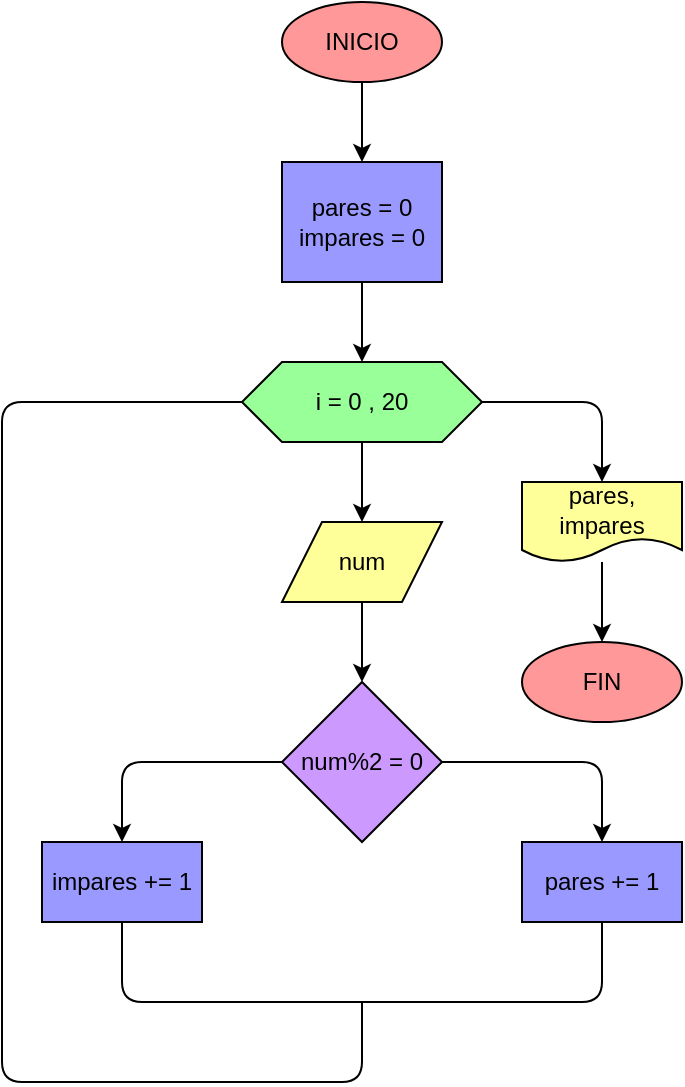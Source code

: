 <mxfile>
    <diagram id="jehgZmZmon2IVfbG1E8X" name="Página-1">
        <mxGraphModel dx="448" dy="356" grid="1" gridSize="10" guides="1" tooltips="1" connect="1" arrows="1" fold="1" page="1" pageScale="1" pageWidth="827" pageHeight="1169" math="0" shadow="0">
            <root>
                <mxCell id="0"/>
                <mxCell id="1" parent="0"/>
                <mxCell id="4" value="" style="edgeStyle=none;html=1;strokeColor=#000000;fontColor=#000000;" parent="1" source="2" target="3" edge="1">
                    <mxGeometry relative="1" as="geometry"/>
                </mxCell>
                <mxCell id="2" value="INICIO" style="ellipse;whiteSpace=wrap;html=1;strokeColor=#000000;fontColor=#000000;fillColor=#FF9999;" parent="1" vertex="1">
                    <mxGeometry x="200" y="80" width="80" height="40" as="geometry"/>
                </mxCell>
                <mxCell id="6" style="edgeStyle=none;html=1;exitX=0.5;exitY=1;exitDx=0;exitDy=0;entryX=0.5;entryY=0;entryDx=0;entryDy=0;fontColor=#000000;strokeColor=#000000;" parent="1" source="3" target="5" edge="1">
                    <mxGeometry relative="1" as="geometry"/>
                </mxCell>
                <mxCell id="3" value="pares = 0&lt;br&gt;impares = 0" style="whiteSpace=wrap;html=1;strokeColor=#000000;fontColor=#000000;fillColor=#9999FF;" parent="1" vertex="1">
                    <mxGeometry x="200" y="160" width="80" height="60" as="geometry"/>
                </mxCell>
                <mxCell id="8" value="" style="edgeStyle=none;html=1;fontColor=#000000;strokeColor=#000000;" parent="1" source="5" target="7" edge="1">
                    <mxGeometry relative="1" as="geometry"/>
                </mxCell>
                <mxCell id="20" value="" style="edgeStyle=orthogonalEdgeStyle;html=1;fontColor=#000000;strokeColor=#000000;" parent="1" source="5" target="19" edge="1">
                    <mxGeometry relative="1" as="geometry"/>
                </mxCell>
                <mxCell id="5" value="i = 0 , 20" style="shape=hexagon;perimeter=hexagonPerimeter2;whiteSpace=wrap;html=1;fixedSize=1;fontColor=#000000;strokeColor=#000000;fillColor=#99FF99;" parent="1" vertex="1">
                    <mxGeometry x="180" y="260" width="120" height="40" as="geometry"/>
                </mxCell>
                <mxCell id="11" value="" style="edgeStyle=none;html=1;fontColor=#000000;strokeColor=#000000;" parent="1" source="7" target="10" edge="1">
                    <mxGeometry relative="1" as="geometry"/>
                </mxCell>
                <mxCell id="7" value="num" style="shape=parallelogram;perimeter=parallelogramPerimeter;whiteSpace=wrap;html=1;fixedSize=1;fillColor=#FFFF99;strokeColor=#000000;fontColor=#000000;" parent="1" vertex="1">
                    <mxGeometry x="200" y="340" width="80" height="40" as="geometry"/>
                </mxCell>
                <mxCell id="13" value="" style="edgeStyle=orthogonalEdgeStyle;html=1;fontColor=#000000;strokeColor=#000000;entryX=0.5;entryY=0;entryDx=0;entryDy=0;" parent="1" source="10" target="12" edge="1">
                    <mxGeometry relative="1" as="geometry"/>
                </mxCell>
                <mxCell id="15" style="edgeStyle=orthogonalEdgeStyle;html=1;exitX=0;exitY=0.5;exitDx=0;exitDy=0;entryX=0.5;entryY=0;entryDx=0;entryDy=0;fontColor=#000000;strokeColor=#000000;" parent="1" source="10" target="14" edge="1">
                    <mxGeometry relative="1" as="geometry"/>
                </mxCell>
                <mxCell id="10" value="num%2 = 0" style="rhombus;whiteSpace=wrap;html=1;fillColor=#CC99FF;strokeColor=#000000;fontColor=#000000;" parent="1" vertex="1">
                    <mxGeometry x="200" y="420" width="80" height="80" as="geometry"/>
                </mxCell>
                <mxCell id="12" value="pares += 1" style="whiteSpace=wrap;html=1;fillColor=#9999FF;strokeColor=#000000;fontColor=#000000;" parent="1" vertex="1">
                    <mxGeometry x="320" y="500" width="80" height="40" as="geometry"/>
                </mxCell>
                <mxCell id="14" value="impares += 1" style="whiteSpace=wrap;html=1;fillColor=#9999FF;strokeColor=#000000;fontColor=#000000;" parent="1" vertex="1">
                    <mxGeometry x="80" y="500" width="80" height="40" as="geometry"/>
                </mxCell>
                <mxCell id="16" value="" style="endArrow=none;html=1;fontColor=#000000;strokeColor=#000000;entryX=0.5;entryY=1;entryDx=0;entryDy=0;exitX=0.5;exitY=1;exitDx=0;exitDy=0;" parent="1" source="14" target="12" edge="1">
                    <mxGeometry width="50" height="50" relative="1" as="geometry">
                        <mxPoint x="290" y="580" as="sourcePoint"/>
                        <mxPoint x="340" y="530" as="targetPoint"/>
                        <Array as="points">
                            <mxPoint x="120" y="580"/>
                            <mxPoint x="360" y="580"/>
                        </Array>
                    </mxGeometry>
                </mxCell>
                <mxCell id="18" value="" style="endArrow=none;html=1;fontColor=#000000;strokeColor=#000000;entryX=0.5;entryY=1;entryDx=0;entryDy=0;exitX=0;exitY=0.5;exitDx=0;exitDy=0;" parent="1" source="5" edge="1">
                    <mxGeometry width="50" height="50" relative="1" as="geometry">
                        <mxPoint x="240" y="320" as="sourcePoint"/>
                        <mxPoint x="240.0" y="580" as="targetPoint"/>
                        <Array as="points">
                            <mxPoint x="60" y="280"/>
                            <mxPoint x="60" y="620"/>
                            <mxPoint x="240" y="620"/>
                        </Array>
                    </mxGeometry>
                </mxCell>
                <mxCell id="22" value="" style="edgeStyle=orthogonalEdgeStyle;html=1;fontColor=#000000;strokeColor=#000000;" parent="1" source="19" target="21" edge="1">
                    <mxGeometry relative="1" as="geometry"/>
                </mxCell>
                <mxCell id="19" value="pares, impares" style="shape=document;whiteSpace=wrap;html=1;boundedLbl=1;fillColor=#FFFF99;strokeColor=#000000;fontColor=#000000;" parent="1" vertex="1">
                    <mxGeometry x="320" y="320" width="80" height="40" as="geometry"/>
                </mxCell>
                <mxCell id="21" value="FIN" style="ellipse;whiteSpace=wrap;html=1;fillColor=#FF9999;strokeColor=#000000;fontColor=#000000;" parent="1" vertex="1">
                    <mxGeometry x="320" y="400" width="80" height="40" as="geometry"/>
                </mxCell>
            </root>
        </mxGraphModel>
    </diagram>
</mxfile>